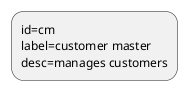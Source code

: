 {
  "sha1": "t0i29oaax78yhus5fie98t3edo8yj93",
  "insertion": {
    "when": "2024-06-04T17:28:45.671Z",
    "url": "https://forum.plantuml.net/11192/json-structures-inside-a-function",
    "user": "plantuml@gmail.com"
  }
}
@startuml
!unquoted procedure $lookup($id)

'!$data = %loadJSON("system.json")
!$data={"participants" :[ 
{"id": "cm" ,"label": "customer master","desc": "manages customers"},
{"id": "tm" ,"label": "transaction manager","desc": "manages transactions"},
{"id": "am" ,"label": "account master","desc": "manages accounts"}
]
}

!foreach $part in $data.participants
  !if $part.id == $id
    :id=$part.id \nlabel=$part.label \ndesc=$part.desc; 
  !endif
!endfor

!end procedure

$lookup("cm")
@enduml
